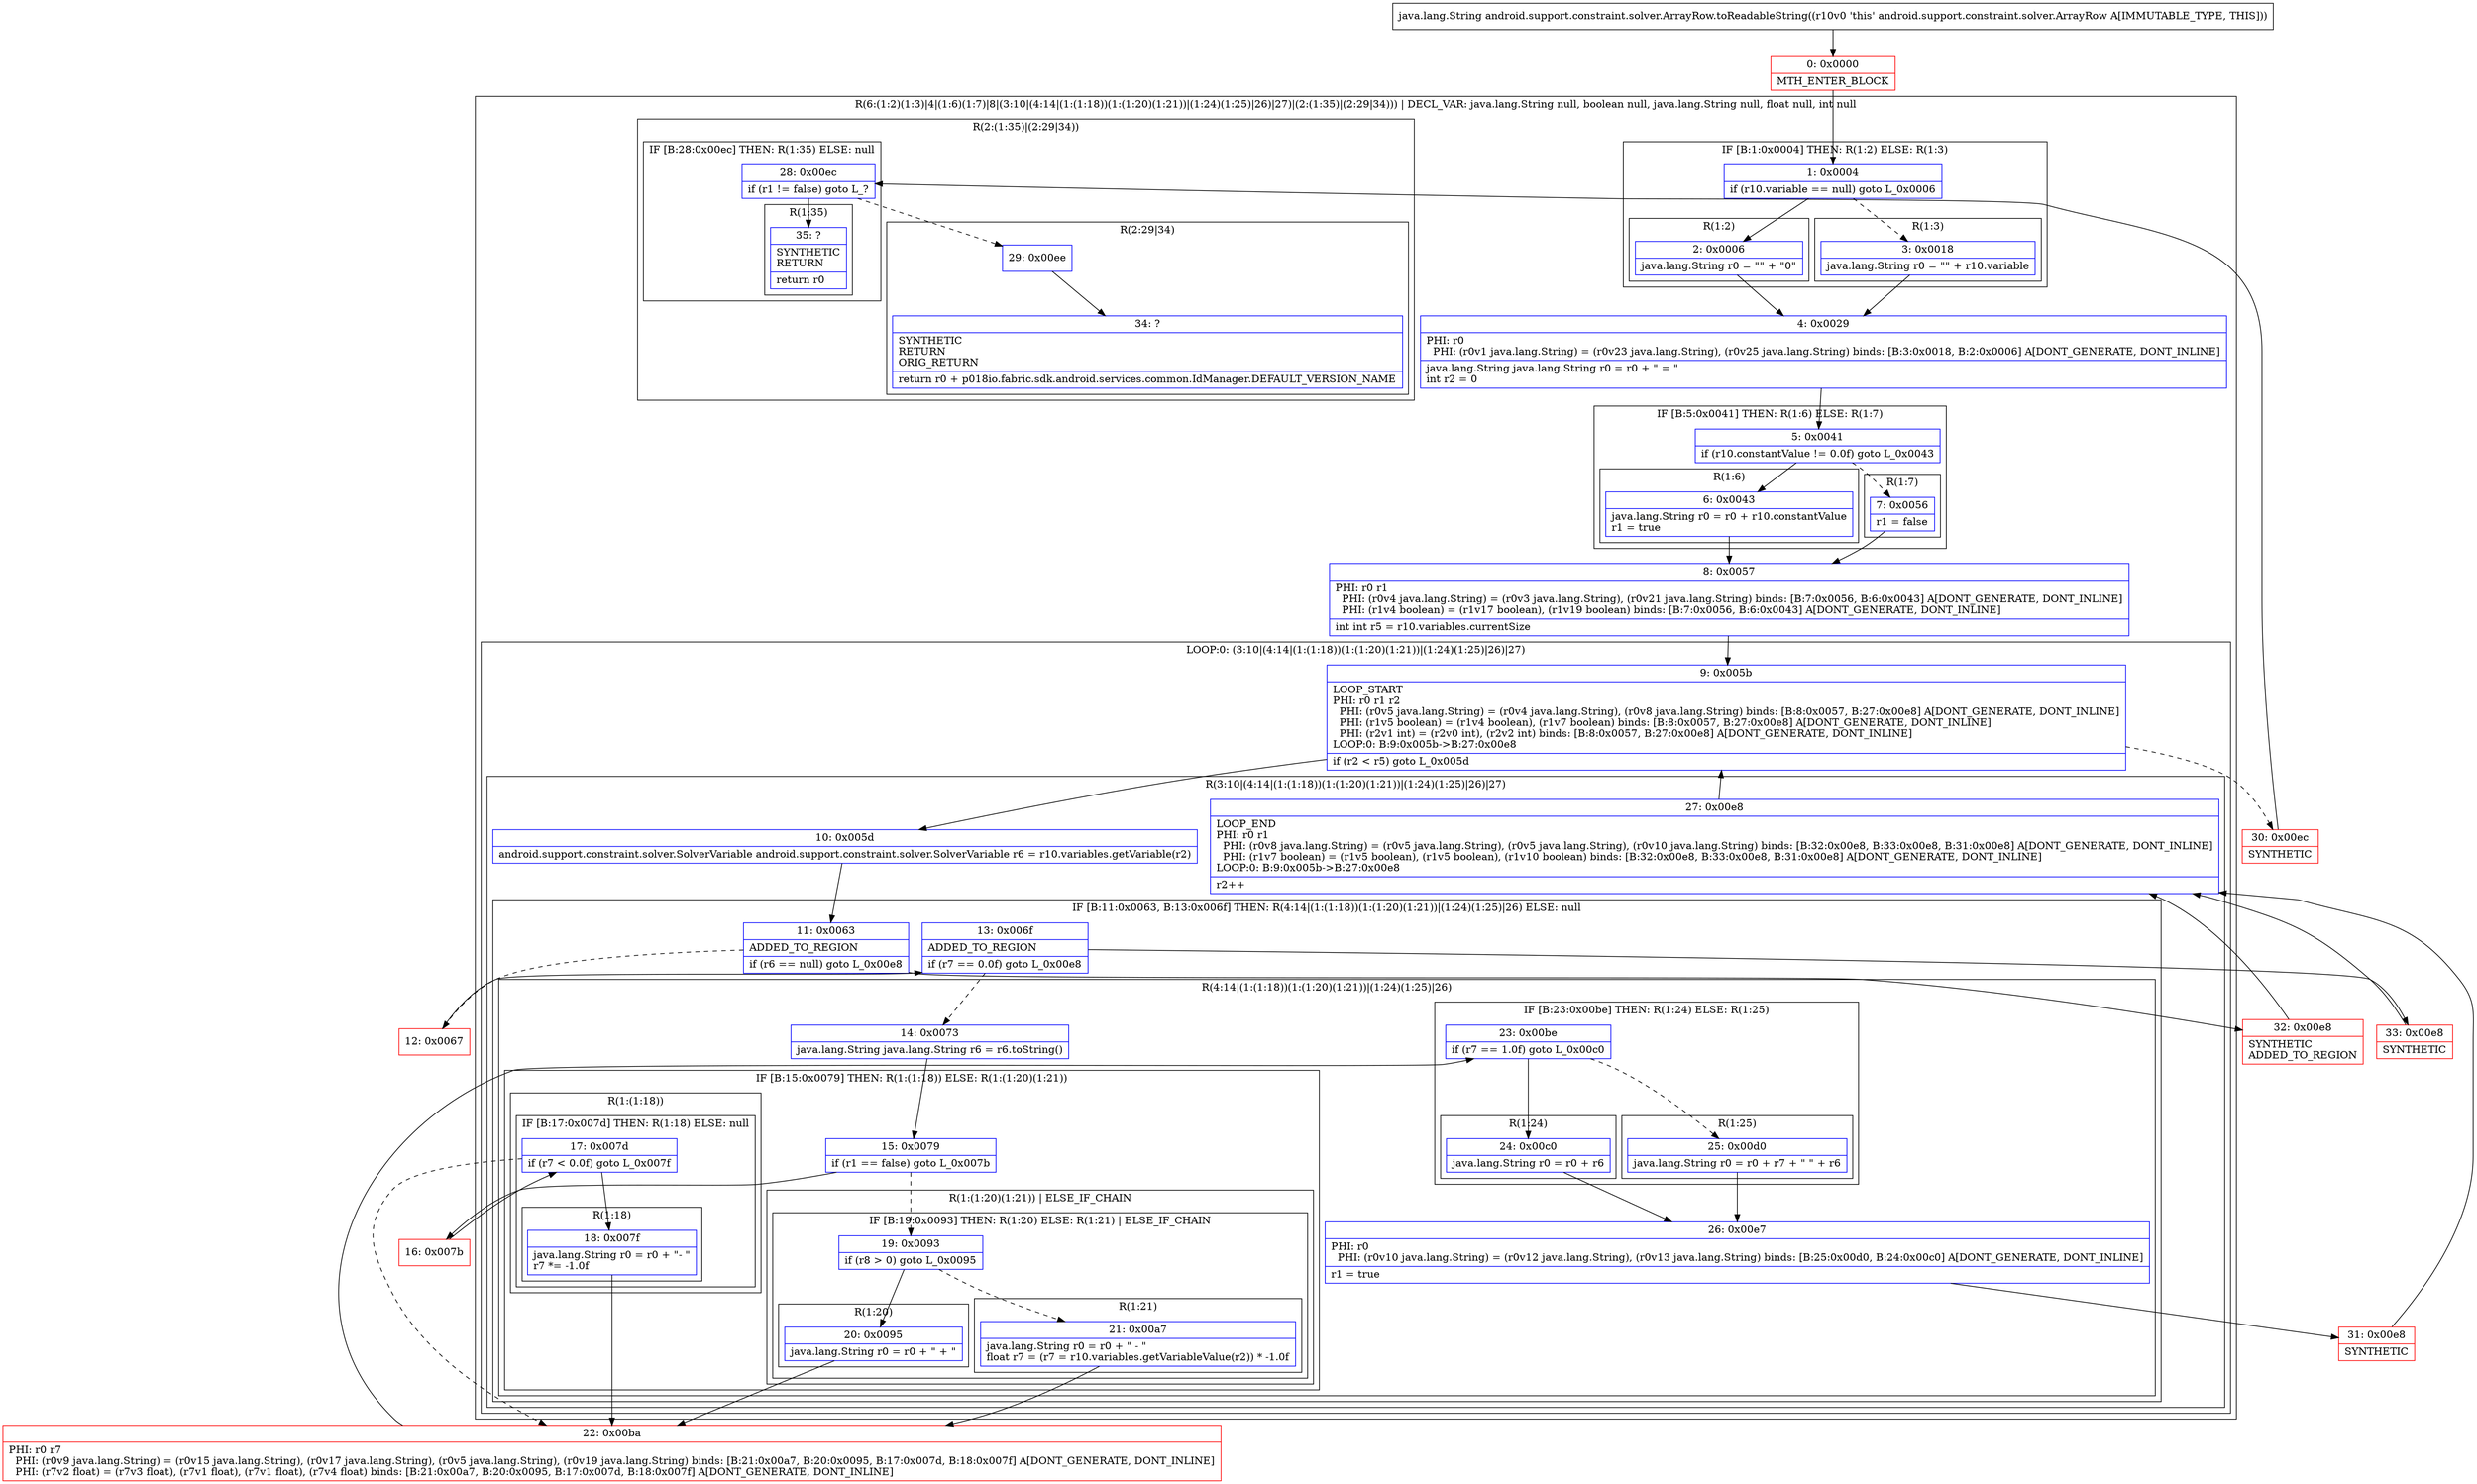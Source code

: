 digraph "CFG forandroid.support.constraint.solver.ArrayRow.toReadableString()Ljava\/lang\/String;" {
subgraph cluster_Region_38462473 {
label = "R(6:(1:2)(1:3)|4|(1:6)(1:7)|8|(3:10|(4:14|(1:(1:18))(1:(1:20)(1:21))|(1:24)(1:25)|26)|27)|(2:(1:35)|(2:29|34))) | DECL_VAR: java.lang.String null, boolean null, java.lang.String null, float null, int null\l";
node [shape=record,color=blue];
subgraph cluster_IfRegion_808725774 {
label = "IF [B:1:0x0004] THEN: R(1:2) ELSE: R(1:3)";
node [shape=record,color=blue];
Node_1 [shape=record,label="{1\:\ 0x0004|if (r10.variable == null) goto L_0x0006\l}"];
subgraph cluster_Region_967530453 {
label = "R(1:2)";
node [shape=record,color=blue];
Node_2 [shape=record,label="{2\:\ 0x0006|java.lang.String r0 = \"\" + \"0\"\l}"];
}
subgraph cluster_Region_1211085020 {
label = "R(1:3)";
node [shape=record,color=blue];
Node_3 [shape=record,label="{3\:\ 0x0018|java.lang.String r0 = \"\" + r10.variable\l}"];
}
}
Node_4 [shape=record,label="{4\:\ 0x0029|PHI: r0 \l  PHI: (r0v1 java.lang.String) = (r0v23 java.lang.String), (r0v25 java.lang.String) binds: [B:3:0x0018, B:2:0x0006] A[DONT_GENERATE, DONT_INLINE]\l|java.lang.String java.lang.String r0 = r0 + \" = \"\lint r2 = 0\l}"];
subgraph cluster_IfRegion_1833539405 {
label = "IF [B:5:0x0041] THEN: R(1:6) ELSE: R(1:7)";
node [shape=record,color=blue];
Node_5 [shape=record,label="{5\:\ 0x0041|if (r10.constantValue != 0.0f) goto L_0x0043\l}"];
subgraph cluster_Region_1702670476 {
label = "R(1:6)";
node [shape=record,color=blue];
Node_6 [shape=record,label="{6\:\ 0x0043|java.lang.String r0 = r0 + r10.constantValue\lr1 = true\l}"];
}
subgraph cluster_Region_877538719 {
label = "R(1:7)";
node [shape=record,color=blue];
Node_7 [shape=record,label="{7\:\ 0x0056|r1 = false\l}"];
}
}
Node_8 [shape=record,label="{8\:\ 0x0057|PHI: r0 r1 \l  PHI: (r0v4 java.lang.String) = (r0v3 java.lang.String), (r0v21 java.lang.String) binds: [B:7:0x0056, B:6:0x0043] A[DONT_GENERATE, DONT_INLINE]\l  PHI: (r1v4 boolean) = (r1v17 boolean), (r1v19 boolean) binds: [B:7:0x0056, B:6:0x0043] A[DONT_GENERATE, DONT_INLINE]\l|int int r5 = r10.variables.currentSize\l}"];
subgraph cluster_LoopRegion_1356879279 {
label = "LOOP:0: (3:10|(4:14|(1:(1:18))(1:(1:20)(1:21))|(1:24)(1:25)|26)|27)";
node [shape=record,color=blue];
Node_9 [shape=record,label="{9\:\ 0x005b|LOOP_START\lPHI: r0 r1 r2 \l  PHI: (r0v5 java.lang.String) = (r0v4 java.lang.String), (r0v8 java.lang.String) binds: [B:8:0x0057, B:27:0x00e8] A[DONT_GENERATE, DONT_INLINE]\l  PHI: (r1v5 boolean) = (r1v4 boolean), (r1v7 boolean) binds: [B:8:0x0057, B:27:0x00e8] A[DONT_GENERATE, DONT_INLINE]\l  PHI: (r2v1 int) = (r2v0 int), (r2v2 int) binds: [B:8:0x0057, B:27:0x00e8] A[DONT_GENERATE, DONT_INLINE]\lLOOP:0: B:9:0x005b\-\>B:27:0x00e8\l|if (r2 \< r5) goto L_0x005d\l}"];
subgraph cluster_Region_857122201 {
label = "R(3:10|(4:14|(1:(1:18))(1:(1:20)(1:21))|(1:24)(1:25)|26)|27)";
node [shape=record,color=blue];
Node_10 [shape=record,label="{10\:\ 0x005d|android.support.constraint.solver.SolverVariable android.support.constraint.solver.SolverVariable r6 = r10.variables.getVariable(r2)\l}"];
subgraph cluster_IfRegion_389832538 {
label = "IF [B:11:0x0063, B:13:0x006f] THEN: R(4:14|(1:(1:18))(1:(1:20)(1:21))|(1:24)(1:25)|26) ELSE: null";
node [shape=record,color=blue];
Node_11 [shape=record,label="{11\:\ 0x0063|ADDED_TO_REGION\l|if (r6 == null) goto L_0x00e8\l}"];
Node_13 [shape=record,label="{13\:\ 0x006f|ADDED_TO_REGION\l|if (r7 == 0.0f) goto L_0x00e8\l}"];
subgraph cluster_Region_1724989895 {
label = "R(4:14|(1:(1:18))(1:(1:20)(1:21))|(1:24)(1:25)|26)";
node [shape=record,color=blue];
Node_14 [shape=record,label="{14\:\ 0x0073|java.lang.String java.lang.String r6 = r6.toString()\l}"];
subgraph cluster_IfRegion_881424399 {
label = "IF [B:15:0x0079] THEN: R(1:(1:18)) ELSE: R(1:(1:20)(1:21))";
node [shape=record,color=blue];
Node_15 [shape=record,label="{15\:\ 0x0079|if (r1 == false) goto L_0x007b\l}"];
subgraph cluster_Region_1202225302 {
label = "R(1:(1:18))";
node [shape=record,color=blue];
subgraph cluster_IfRegion_1457887536 {
label = "IF [B:17:0x007d] THEN: R(1:18) ELSE: null";
node [shape=record,color=blue];
Node_17 [shape=record,label="{17\:\ 0x007d|if (r7 \< 0.0f) goto L_0x007f\l}"];
subgraph cluster_Region_906539013 {
label = "R(1:18)";
node [shape=record,color=blue];
Node_18 [shape=record,label="{18\:\ 0x007f|java.lang.String r0 = r0 + \"\- \"\lr7 *= \-1.0f\l}"];
}
}
}
subgraph cluster_Region_2000129886 {
label = "R(1:(1:20)(1:21)) | ELSE_IF_CHAIN\l";
node [shape=record,color=blue];
subgraph cluster_IfRegion_134338743 {
label = "IF [B:19:0x0093] THEN: R(1:20) ELSE: R(1:21) | ELSE_IF_CHAIN\l";
node [shape=record,color=blue];
Node_19 [shape=record,label="{19\:\ 0x0093|if (r8 \> 0) goto L_0x0095\l}"];
subgraph cluster_Region_1945065778 {
label = "R(1:20)";
node [shape=record,color=blue];
Node_20 [shape=record,label="{20\:\ 0x0095|java.lang.String r0 = r0 + \" + \"\l}"];
}
subgraph cluster_Region_1713988958 {
label = "R(1:21)";
node [shape=record,color=blue];
Node_21 [shape=record,label="{21\:\ 0x00a7|java.lang.String r0 = r0 + \" \- \"\lfloat r7 = (r7 = r10.variables.getVariableValue(r2)) * \-1.0f\l}"];
}
}
}
}
subgraph cluster_IfRegion_187585809 {
label = "IF [B:23:0x00be] THEN: R(1:24) ELSE: R(1:25)";
node [shape=record,color=blue];
Node_23 [shape=record,label="{23\:\ 0x00be|if (r7 == 1.0f) goto L_0x00c0\l}"];
subgraph cluster_Region_534576247 {
label = "R(1:24)";
node [shape=record,color=blue];
Node_24 [shape=record,label="{24\:\ 0x00c0|java.lang.String r0 = r0 + r6\l}"];
}
subgraph cluster_Region_854748386 {
label = "R(1:25)";
node [shape=record,color=blue];
Node_25 [shape=record,label="{25\:\ 0x00d0|java.lang.String r0 = r0 + r7 + \" \" + r6\l}"];
}
}
Node_26 [shape=record,label="{26\:\ 0x00e7|PHI: r0 \l  PHI: (r0v10 java.lang.String) = (r0v12 java.lang.String), (r0v13 java.lang.String) binds: [B:25:0x00d0, B:24:0x00c0] A[DONT_GENERATE, DONT_INLINE]\l|r1 = true\l}"];
}
}
Node_27 [shape=record,label="{27\:\ 0x00e8|LOOP_END\lPHI: r0 r1 \l  PHI: (r0v8 java.lang.String) = (r0v5 java.lang.String), (r0v5 java.lang.String), (r0v10 java.lang.String) binds: [B:32:0x00e8, B:33:0x00e8, B:31:0x00e8] A[DONT_GENERATE, DONT_INLINE]\l  PHI: (r1v7 boolean) = (r1v5 boolean), (r1v5 boolean), (r1v10 boolean) binds: [B:32:0x00e8, B:33:0x00e8, B:31:0x00e8] A[DONT_GENERATE, DONT_INLINE]\lLOOP:0: B:9:0x005b\-\>B:27:0x00e8\l|r2++\l}"];
}
}
subgraph cluster_Region_1912103261 {
label = "R(2:(1:35)|(2:29|34))";
node [shape=record,color=blue];
subgraph cluster_IfRegion_989744451 {
label = "IF [B:28:0x00ec] THEN: R(1:35) ELSE: null";
node [shape=record,color=blue];
Node_28 [shape=record,label="{28\:\ 0x00ec|if (r1 != false) goto L_?\l}"];
subgraph cluster_Region_1019018955 {
label = "R(1:35)";
node [shape=record,color=blue];
Node_35 [shape=record,label="{35\:\ ?|SYNTHETIC\lRETURN\l|return r0\l}"];
}
}
subgraph cluster_Region_1162060432 {
label = "R(2:29|34)";
node [shape=record,color=blue];
Node_29 [shape=record,label="{29\:\ 0x00ee}"];
Node_34 [shape=record,label="{34\:\ ?|SYNTHETIC\lRETURN\lORIG_RETURN\l|return r0 + p018io.fabric.sdk.android.services.common.IdManager.DEFAULT_VERSION_NAME\l}"];
}
}
}
Node_0 [shape=record,color=red,label="{0\:\ 0x0000|MTH_ENTER_BLOCK\l}"];
Node_12 [shape=record,color=red,label="{12\:\ 0x0067}"];
Node_16 [shape=record,color=red,label="{16\:\ 0x007b}"];
Node_22 [shape=record,color=red,label="{22\:\ 0x00ba|PHI: r0 r7 \l  PHI: (r0v9 java.lang.String) = (r0v15 java.lang.String), (r0v17 java.lang.String), (r0v5 java.lang.String), (r0v19 java.lang.String) binds: [B:21:0x00a7, B:20:0x0095, B:17:0x007d, B:18:0x007f] A[DONT_GENERATE, DONT_INLINE]\l  PHI: (r7v2 float) = (r7v3 float), (r7v1 float), (r7v1 float), (r7v4 float) binds: [B:21:0x00a7, B:20:0x0095, B:17:0x007d, B:18:0x007f] A[DONT_GENERATE, DONT_INLINE]\l}"];
Node_30 [shape=record,color=red,label="{30\:\ 0x00ec|SYNTHETIC\l}"];
Node_31 [shape=record,color=red,label="{31\:\ 0x00e8|SYNTHETIC\l}"];
Node_32 [shape=record,color=red,label="{32\:\ 0x00e8|SYNTHETIC\lADDED_TO_REGION\l}"];
Node_33 [shape=record,color=red,label="{33\:\ 0x00e8|SYNTHETIC\l}"];
MethodNode[shape=record,label="{java.lang.String android.support.constraint.solver.ArrayRow.toReadableString((r10v0 'this' android.support.constraint.solver.ArrayRow A[IMMUTABLE_TYPE, THIS])) }"];
MethodNode -> Node_0;
Node_1 -> Node_2;
Node_1 -> Node_3[style=dashed];
Node_2 -> Node_4;
Node_3 -> Node_4;
Node_4 -> Node_5;
Node_5 -> Node_6;
Node_5 -> Node_7[style=dashed];
Node_6 -> Node_8;
Node_7 -> Node_8;
Node_8 -> Node_9;
Node_9 -> Node_10;
Node_9 -> Node_30[style=dashed];
Node_10 -> Node_11;
Node_11 -> Node_12[style=dashed];
Node_11 -> Node_32;
Node_13 -> Node_14[style=dashed];
Node_13 -> Node_33;
Node_14 -> Node_15;
Node_15 -> Node_16;
Node_15 -> Node_19[style=dashed];
Node_17 -> Node_18;
Node_17 -> Node_22[style=dashed];
Node_18 -> Node_22;
Node_19 -> Node_20;
Node_19 -> Node_21[style=dashed];
Node_20 -> Node_22;
Node_21 -> Node_22;
Node_23 -> Node_24;
Node_23 -> Node_25[style=dashed];
Node_24 -> Node_26;
Node_25 -> Node_26;
Node_26 -> Node_31;
Node_27 -> Node_9;
Node_28 -> Node_29[style=dashed];
Node_28 -> Node_35;
Node_29 -> Node_34;
Node_0 -> Node_1;
Node_12 -> Node_13;
Node_16 -> Node_17;
Node_22 -> Node_23;
Node_30 -> Node_28;
Node_31 -> Node_27;
Node_32 -> Node_27;
Node_33 -> Node_27;
}

